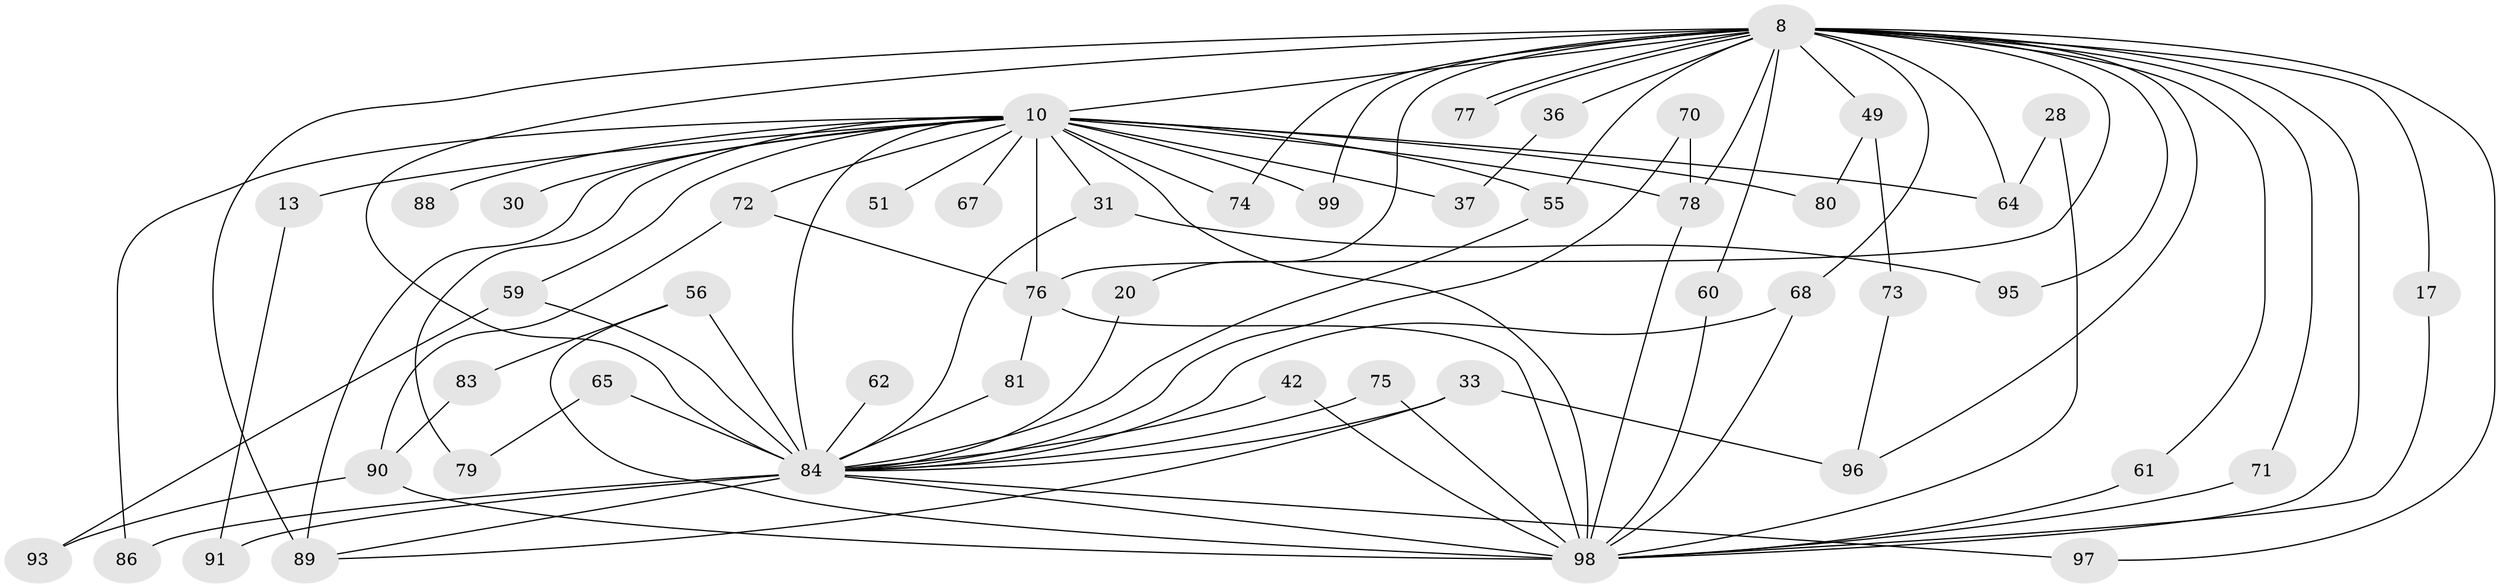 // original degree distribution, {26: 0.010101010101010102, 10: 0.010101010101010102, 23: 0.010101010101010102, 24: 0.020202020202020204, 21: 0.010101010101010102, 18: 0.010101010101010102, 25: 0.010101010101010102, 17: 0.010101010101010102, 20: 0.010101010101010102, 6: 0.020202020202020204, 3: 0.24242424242424243, 4: 0.1111111111111111, 2: 0.5050505050505051, 5: 0.020202020202020204}
// Generated by graph-tools (version 1.1) at 2025/46/03/09/25 04:46:17]
// undirected, 49 vertices, 92 edges
graph export_dot {
graph [start="1"]
  node [color=gray90,style=filled];
  8 [super="+4"];
  10 [super="+3+1"];
  13;
  17;
  20;
  28;
  30;
  31 [super="+19"];
  33;
  36;
  37;
  42;
  49 [super="+32"];
  51;
  55 [super="+48"];
  56 [super="+45"];
  59 [super="+14"];
  60;
  61 [super="+25"];
  62 [super="+29+26"];
  64 [super="+54"];
  65;
  67;
  68 [super="+22"];
  70;
  71;
  72 [super="+53"];
  73;
  74;
  75;
  76 [super="+35+69"];
  77;
  78 [super="+27+66+41+52"];
  79;
  80;
  81;
  83;
  84 [super="+46"];
  86 [super="+85"];
  88;
  89 [super="+82+50+43+87"];
  90 [super="+21"];
  91;
  93;
  95 [super="+92"];
  96 [super="+57"];
  97;
  98 [super="+40+94+9+2"];
  99;
  8 -- 10 [weight=6];
  8 -- 20;
  8 -- 36 [weight=2];
  8 -- 49 [weight=2];
  8 -- 55 [weight=2];
  8 -- 71;
  8 -- 74;
  8 -- 76 [weight=3];
  8 -- 77;
  8 -- 77;
  8 -- 78 [weight=3];
  8 -- 99;
  8 -- 17;
  8 -- 95 [weight=2];
  8 -- 97;
  8 -- 60;
  8 -- 61;
  8 -- 96;
  8 -- 98 [weight=7];
  8 -- 89;
  8 -- 64;
  8 -- 84 [weight=4];
  8 -- 68 [weight=2];
  10 -- 13 [weight=2];
  10 -- 37;
  10 -- 67 [weight=2];
  10 -- 88 [weight=2];
  10 -- 98 [weight=11];
  10 -- 86;
  10 -- 99;
  10 -- 64;
  10 -- 74;
  10 -- 78 [weight=2];
  10 -- 79;
  10 -- 80;
  10 -- 84 [weight=11];
  10 -- 30;
  10 -- 51;
  10 -- 31;
  10 -- 55;
  10 -- 72;
  10 -- 76 [weight=5];
  10 -- 89 [weight=5];
  10 -- 59 [weight=2];
  13 -- 91;
  17 -- 98;
  20 -- 84;
  28 -- 64;
  28 -- 98 [weight=2];
  31 -- 95;
  31 -- 84;
  33 -- 96 [weight=2];
  33 -- 89;
  33 -- 84 [weight=2];
  36 -- 37;
  42 -- 98;
  42 -- 84;
  49 -- 73;
  49 -- 80;
  55 -- 84;
  56 -- 83;
  56 -- 98;
  56 -- 84 [weight=2];
  59 -- 84;
  59 -- 93;
  60 -- 98;
  61 -- 98 [weight=2];
  62 -- 84 [weight=4];
  65 -- 79;
  65 -- 84 [weight=2];
  68 -- 98;
  68 -- 84;
  70 -- 78;
  70 -- 84;
  71 -- 98;
  72 -- 90;
  72 -- 76;
  73 -- 96;
  75 -- 98;
  75 -- 84;
  76 -- 81;
  76 -- 98;
  78 -- 98 [weight=2];
  81 -- 84;
  83 -- 90;
  84 -- 86 [weight=2];
  84 -- 89;
  84 -- 91;
  84 -- 98 [weight=7];
  84 -- 97;
  90 -- 93;
  90 -- 98 [weight=3];
}
